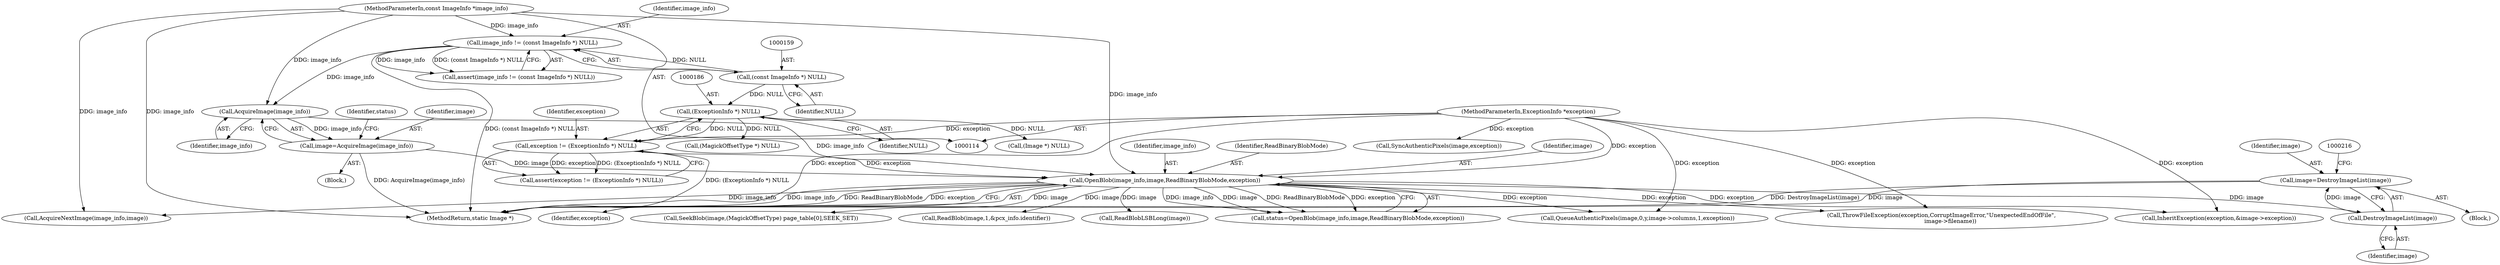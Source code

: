 digraph "0_ImageMagick_f6e9d0d9955e85bdd7540b251cd50d598dacc5e6_44@pointer" {
"1000210" [label="(Call,image=DestroyImageList(image))"];
"1000212" [label="(Call,DestroyImageList(image))"];
"1000200" [label="(Call,OpenBlob(image_info,image,ReadBinaryBlobMode,exception))"];
"1000196" [label="(Call,AcquireImage(image_info))"];
"1000156" [label="(Call,image_info != (const ImageInfo *) NULL)"];
"1000115" [label="(MethodParameterIn,const ImageInfo *image_info)"];
"1000158" [label="(Call,(const ImageInfo *) NULL)"];
"1000194" [label="(Call,image=AcquireImage(image_info))"];
"1000183" [label="(Call,exception != (ExceptionInfo *) NULL)"];
"1000116" [label="(MethodParameterIn,ExceptionInfo *exception)"];
"1000185" [label="(Call,(ExceptionInfo *) NULL)"];
"1001861" [label="(Call,AcquireNextImage(image_info,image))"];
"1000160" [label="(Identifier,NULL)"];
"1000185" [label="(Call,(ExceptionInfo *) NULL)"];
"1000157" [label="(Identifier,image_info)"];
"1001725" [label="(Call,SyncAuthenticPixels(image,exception))"];
"1000198" [label="(Call,status=OpenBlob(image_info,image,ReadBinaryBlobMode,exception))"];
"1000755" [label="(Call,InheritException(exception,&image->exception))"];
"1000197" [label="(Identifier,image_info)"];
"1000116" [label="(MethodParameterIn,ExceptionInfo *exception)"];
"1001208" [label="(Call,QueueAuthenticPixels(image,0,y,image->columns,1,exception))"];
"1000156" [label="(Call,image_info != (const ImageInfo *) NULL)"];
"1000158" [label="(Call,(const ImageInfo *) NULL)"];
"1000187" [label="(Identifier,NULL)"];
"1000215" [label="(Call,(Image *) NULL)"];
"1000115" [label="(MethodParameterIn,const ImageInfo *image_info)"];
"1000201" [label="(Identifier,image_info)"];
"1000155" [label="(Call,assert(image_info != (const ImageInfo *) NULL))"];
"1000213" [label="(Identifier,image)"];
"1000194" [label="(Call,image=AcquireImage(image_info))"];
"1000199" [label="(Identifier,status)"];
"1000204" [label="(Identifier,exception)"];
"1000211" [label="(Identifier,image)"];
"1000209" [label="(Block,)"];
"1000203" [label="(Identifier,ReadBinaryBlobMode)"];
"1001781" [label="(Call,ThrowFileException(exception,CorruptImageError,\"UnexpectedEndOfFile\",\n          image->filename))"];
"1000296" [label="(Call,SeekBlob(image,(MagickOffsetType) page_table[0],SEEK_SET))"];
"1000200" [label="(Call,OpenBlob(image_info,image,ReadBinaryBlobMode,exception))"];
"1000196" [label="(Call,AcquireImage(image_info))"];
"1000210" [label="(Call,image=DestroyImageList(image))"];
"1000117" [label="(Block,)"];
"1000184" [label="(Identifier,exception)"];
"1000195" [label="(Identifier,image)"];
"1000182" [label="(Call,assert(exception != (ExceptionInfo *) NULL))"];
"1000220" [label="(Call,(MagickOffsetType *) NULL)"];
"1000313" [label="(Call,ReadBlob(image,1,&pcx_info.identifier))"];
"1001917" [label="(MethodReturn,static Image *)"];
"1000183" [label="(Call,exception != (ExceptionInfo *) NULL)"];
"1000212" [label="(Call,DestroyImageList(image))"];
"1000235" [label="(Call,ReadBlobLSBLong(image))"];
"1000202" [label="(Identifier,image)"];
"1000210" -> "1000209"  [label="AST: "];
"1000210" -> "1000212"  [label="CFG: "];
"1000211" -> "1000210"  [label="AST: "];
"1000212" -> "1000210"  [label="AST: "];
"1000216" -> "1000210"  [label="CFG: "];
"1000210" -> "1001917"  [label="DDG: DestroyImageList(image)"];
"1000210" -> "1001917"  [label="DDG: image"];
"1000212" -> "1000210"  [label="DDG: image"];
"1000212" -> "1000213"  [label="CFG: "];
"1000213" -> "1000212"  [label="AST: "];
"1000200" -> "1000212"  [label="DDG: image"];
"1000200" -> "1000198"  [label="AST: "];
"1000200" -> "1000204"  [label="CFG: "];
"1000201" -> "1000200"  [label="AST: "];
"1000202" -> "1000200"  [label="AST: "];
"1000203" -> "1000200"  [label="AST: "];
"1000204" -> "1000200"  [label="AST: "];
"1000198" -> "1000200"  [label="CFG: "];
"1000200" -> "1001917"  [label="DDG: image_info"];
"1000200" -> "1001917"  [label="DDG: ReadBinaryBlobMode"];
"1000200" -> "1001917"  [label="DDG: exception"];
"1000200" -> "1000198"  [label="DDG: image_info"];
"1000200" -> "1000198"  [label="DDG: image"];
"1000200" -> "1000198"  [label="DDG: ReadBinaryBlobMode"];
"1000200" -> "1000198"  [label="DDG: exception"];
"1000196" -> "1000200"  [label="DDG: image_info"];
"1000115" -> "1000200"  [label="DDG: image_info"];
"1000194" -> "1000200"  [label="DDG: image"];
"1000183" -> "1000200"  [label="DDG: exception"];
"1000116" -> "1000200"  [label="DDG: exception"];
"1000200" -> "1000235"  [label="DDG: image"];
"1000200" -> "1000296"  [label="DDG: image"];
"1000200" -> "1000313"  [label="DDG: image"];
"1000200" -> "1000755"  [label="DDG: exception"];
"1000200" -> "1001208"  [label="DDG: exception"];
"1000200" -> "1001781"  [label="DDG: exception"];
"1000200" -> "1001861"  [label="DDG: image_info"];
"1000196" -> "1000194"  [label="AST: "];
"1000196" -> "1000197"  [label="CFG: "];
"1000197" -> "1000196"  [label="AST: "];
"1000194" -> "1000196"  [label="CFG: "];
"1000196" -> "1000194"  [label="DDG: image_info"];
"1000156" -> "1000196"  [label="DDG: image_info"];
"1000115" -> "1000196"  [label="DDG: image_info"];
"1000156" -> "1000155"  [label="AST: "];
"1000156" -> "1000158"  [label="CFG: "];
"1000157" -> "1000156"  [label="AST: "];
"1000158" -> "1000156"  [label="AST: "];
"1000155" -> "1000156"  [label="CFG: "];
"1000156" -> "1001917"  [label="DDG: (const ImageInfo *) NULL"];
"1000156" -> "1000155"  [label="DDG: image_info"];
"1000156" -> "1000155"  [label="DDG: (const ImageInfo *) NULL"];
"1000115" -> "1000156"  [label="DDG: image_info"];
"1000158" -> "1000156"  [label="DDG: NULL"];
"1000115" -> "1000114"  [label="AST: "];
"1000115" -> "1001917"  [label="DDG: image_info"];
"1000115" -> "1001861"  [label="DDG: image_info"];
"1000158" -> "1000160"  [label="CFG: "];
"1000159" -> "1000158"  [label="AST: "];
"1000160" -> "1000158"  [label="AST: "];
"1000158" -> "1000185"  [label="DDG: NULL"];
"1000194" -> "1000117"  [label="AST: "];
"1000195" -> "1000194"  [label="AST: "];
"1000199" -> "1000194"  [label="CFG: "];
"1000194" -> "1001917"  [label="DDG: AcquireImage(image_info)"];
"1000183" -> "1000182"  [label="AST: "];
"1000183" -> "1000185"  [label="CFG: "];
"1000184" -> "1000183"  [label="AST: "];
"1000185" -> "1000183"  [label="AST: "];
"1000182" -> "1000183"  [label="CFG: "];
"1000183" -> "1001917"  [label="DDG: (ExceptionInfo *) NULL"];
"1000183" -> "1000182"  [label="DDG: exception"];
"1000183" -> "1000182"  [label="DDG: (ExceptionInfo *) NULL"];
"1000116" -> "1000183"  [label="DDG: exception"];
"1000185" -> "1000183"  [label="DDG: NULL"];
"1000116" -> "1000114"  [label="AST: "];
"1000116" -> "1001917"  [label="DDG: exception"];
"1000116" -> "1000755"  [label="DDG: exception"];
"1000116" -> "1001208"  [label="DDG: exception"];
"1000116" -> "1001725"  [label="DDG: exception"];
"1000116" -> "1001781"  [label="DDG: exception"];
"1000185" -> "1000187"  [label="CFG: "];
"1000186" -> "1000185"  [label="AST: "];
"1000187" -> "1000185"  [label="AST: "];
"1000185" -> "1000215"  [label="DDG: NULL"];
"1000185" -> "1000220"  [label="DDG: NULL"];
}
